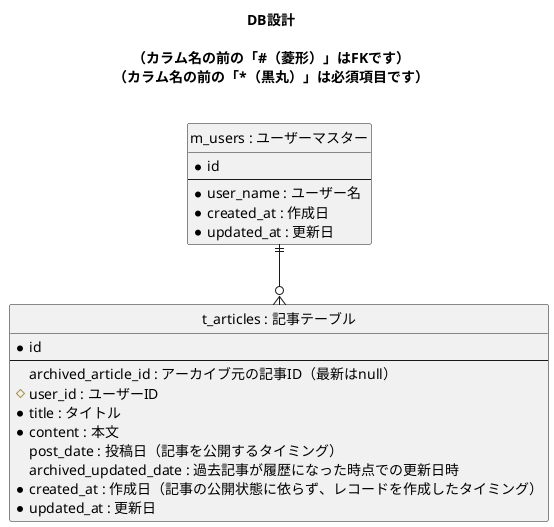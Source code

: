 @startuml

' hide the spot
hide circle

title
DB設計

（カラム名の前の「#（菱形）」はFKです）
（カラム名の前の「*（黒丸）」は必須項目です）

endtitle


entity "m_users : ユーザーマスター" as m_users {
  *id
  --
  *user_name : ユーザー名
  *created_at : 作成日
  *updated_at : 更新日
}

entity "t_articles : 記事テーブル" as t_articles {
  *id
  --
  archived_article_id : アーカイブ元の記事ID（最新はnull）
  #user_id : ユーザーID
  *title : タイトル
  *content : 本文
  post_date : 投稿日（記事を公開するタイミング）
  archived_updated_date : 過去記事が履歴になった時点での更新日時
  *created_at : 作成日（記事の公開状態に依らず、レコードを作成したタイミング）
  *updated_at : 更新日
}

m_users ||--o{ t_articles

@enduml
